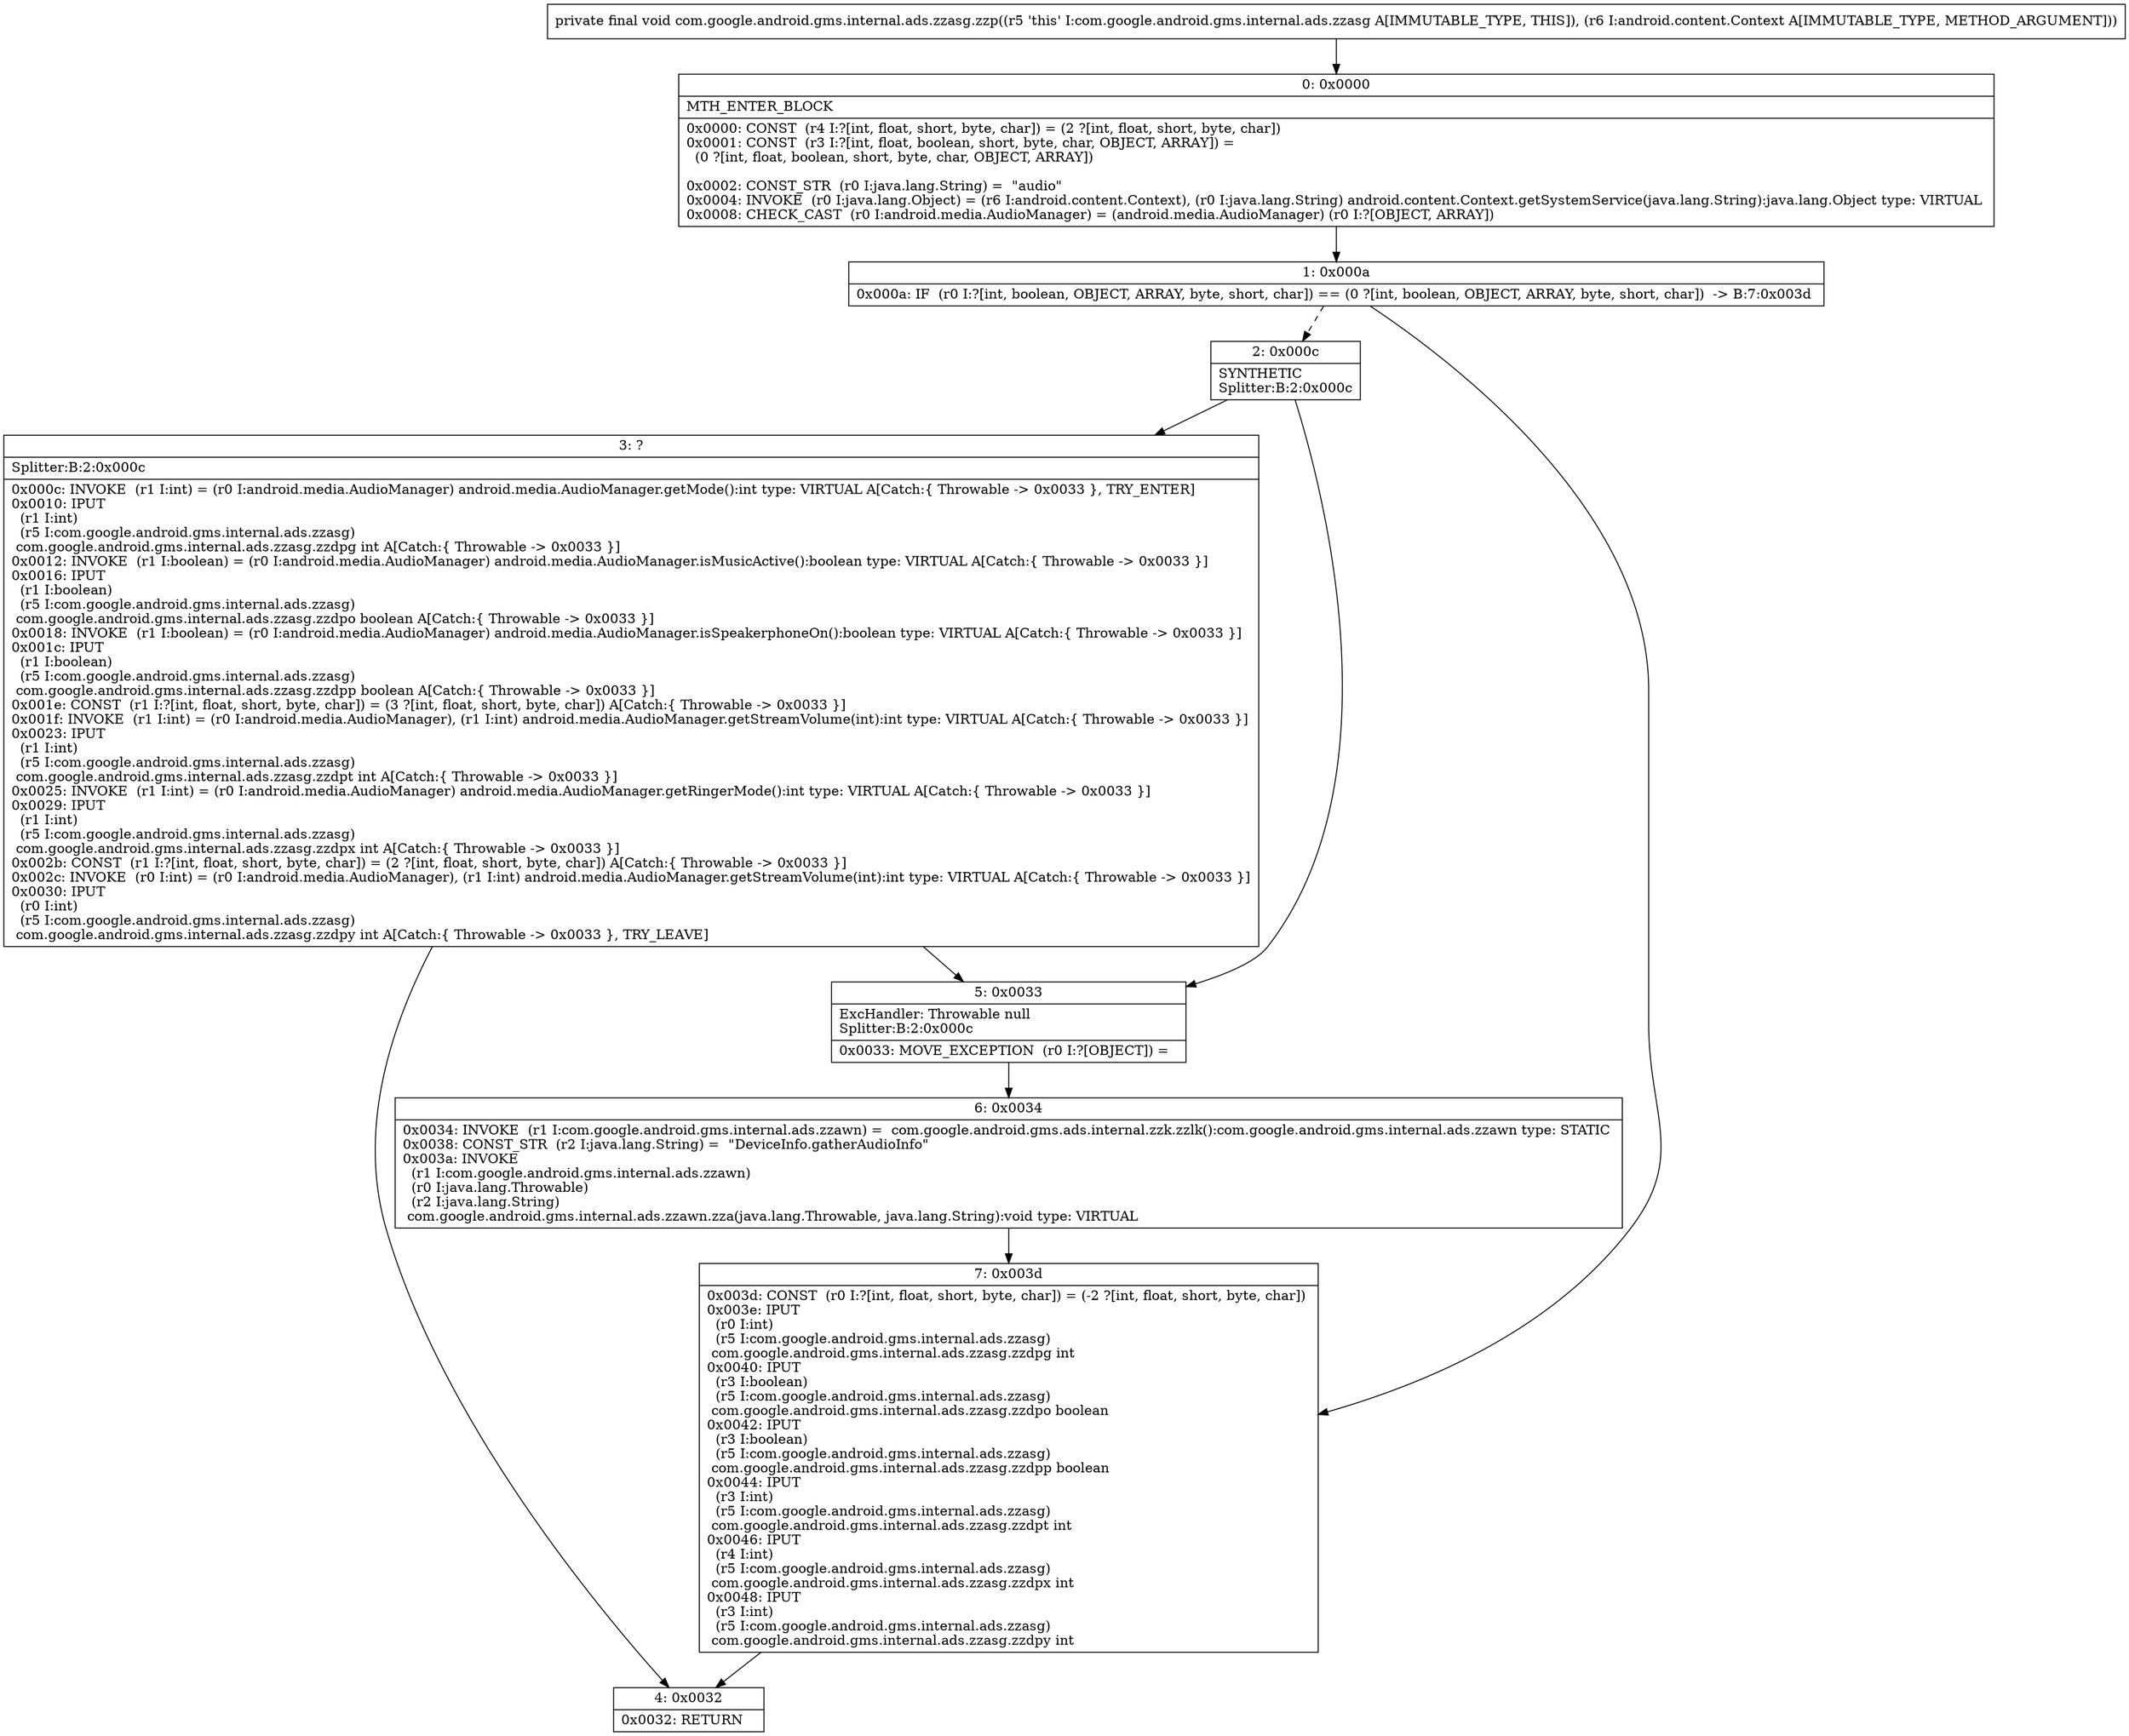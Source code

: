 digraph "CFG forcom.google.android.gms.internal.ads.zzasg.zzp(Landroid\/content\/Context;)V" {
Node_0 [shape=record,label="{0\:\ 0x0000|MTH_ENTER_BLOCK\l|0x0000: CONST  (r4 I:?[int, float, short, byte, char]) = (2 ?[int, float, short, byte, char]) \l0x0001: CONST  (r3 I:?[int, float, boolean, short, byte, char, OBJECT, ARRAY]) = \l  (0 ?[int, float, boolean, short, byte, char, OBJECT, ARRAY])\l \l0x0002: CONST_STR  (r0 I:java.lang.String) =  \"audio\" \l0x0004: INVOKE  (r0 I:java.lang.Object) = (r6 I:android.content.Context), (r0 I:java.lang.String) android.content.Context.getSystemService(java.lang.String):java.lang.Object type: VIRTUAL \l0x0008: CHECK_CAST  (r0 I:android.media.AudioManager) = (android.media.AudioManager) (r0 I:?[OBJECT, ARRAY]) \l}"];
Node_1 [shape=record,label="{1\:\ 0x000a|0x000a: IF  (r0 I:?[int, boolean, OBJECT, ARRAY, byte, short, char]) == (0 ?[int, boolean, OBJECT, ARRAY, byte, short, char])  \-\> B:7:0x003d \l}"];
Node_2 [shape=record,label="{2\:\ 0x000c|SYNTHETIC\lSplitter:B:2:0x000c\l}"];
Node_3 [shape=record,label="{3\:\ ?|Splitter:B:2:0x000c\l|0x000c: INVOKE  (r1 I:int) = (r0 I:android.media.AudioManager) android.media.AudioManager.getMode():int type: VIRTUAL A[Catch:\{ Throwable \-\> 0x0033 \}, TRY_ENTER]\l0x0010: IPUT  \l  (r1 I:int)\l  (r5 I:com.google.android.gms.internal.ads.zzasg)\l com.google.android.gms.internal.ads.zzasg.zzdpg int A[Catch:\{ Throwable \-\> 0x0033 \}]\l0x0012: INVOKE  (r1 I:boolean) = (r0 I:android.media.AudioManager) android.media.AudioManager.isMusicActive():boolean type: VIRTUAL A[Catch:\{ Throwable \-\> 0x0033 \}]\l0x0016: IPUT  \l  (r1 I:boolean)\l  (r5 I:com.google.android.gms.internal.ads.zzasg)\l com.google.android.gms.internal.ads.zzasg.zzdpo boolean A[Catch:\{ Throwable \-\> 0x0033 \}]\l0x0018: INVOKE  (r1 I:boolean) = (r0 I:android.media.AudioManager) android.media.AudioManager.isSpeakerphoneOn():boolean type: VIRTUAL A[Catch:\{ Throwable \-\> 0x0033 \}]\l0x001c: IPUT  \l  (r1 I:boolean)\l  (r5 I:com.google.android.gms.internal.ads.zzasg)\l com.google.android.gms.internal.ads.zzasg.zzdpp boolean A[Catch:\{ Throwable \-\> 0x0033 \}]\l0x001e: CONST  (r1 I:?[int, float, short, byte, char]) = (3 ?[int, float, short, byte, char]) A[Catch:\{ Throwable \-\> 0x0033 \}]\l0x001f: INVOKE  (r1 I:int) = (r0 I:android.media.AudioManager), (r1 I:int) android.media.AudioManager.getStreamVolume(int):int type: VIRTUAL A[Catch:\{ Throwable \-\> 0x0033 \}]\l0x0023: IPUT  \l  (r1 I:int)\l  (r5 I:com.google.android.gms.internal.ads.zzasg)\l com.google.android.gms.internal.ads.zzasg.zzdpt int A[Catch:\{ Throwable \-\> 0x0033 \}]\l0x0025: INVOKE  (r1 I:int) = (r0 I:android.media.AudioManager) android.media.AudioManager.getRingerMode():int type: VIRTUAL A[Catch:\{ Throwable \-\> 0x0033 \}]\l0x0029: IPUT  \l  (r1 I:int)\l  (r5 I:com.google.android.gms.internal.ads.zzasg)\l com.google.android.gms.internal.ads.zzasg.zzdpx int A[Catch:\{ Throwable \-\> 0x0033 \}]\l0x002b: CONST  (r1 I:?[int, float, short, byte, char]) = (2 ?[int, float, short, byte, char]) A[Catch:\{ Throwable \-\> 0x0033 \}]\l0x002c: INVOKE  (r0 I:int) = (r0 I:android.media.AudioManager), (r1 I:int) android.media.AudioManager.getStreamVolume(int):int type: VIRTUAL A[Catch:\{ Throwable \-\> 0x0033 \}]\l0x0030: IPUT  \l  (r0 I:int)\l  (r5 I:com.google.android.gms.internal.ads.zzasg)\l com.google.android.gms.internal.ads.zzasg.zzdpy int A[Catch:\{ Throwable \-\> 0x0033 \}, TRY_LEAVE]\l}"];
Node_4 [shape=record,label="{4\:\ 0x0032|0x0032: RETURN   \l}"];
Node_5 [shape=record,label="{5\:\ 0x0033|ExcHandler: Throwable null\lSplitter:B:2:0x000c\l|0x0033: MOVE_EXCEPTION  (r0 I:?[OBJECT]) =  \l}"];
Node_6 [shape=record,label="{6\:\ 0x0034|0x0034: INVOKE  (r1 I:com.google.android.gms.internal.ads.zzawn) =  com.google.android.gms.ads.internal.zzk.zzlk():com.google.android.gms.internal.ads.zzawn type: STATIC \l0x0038: CONST_STR  (r2 I:java.lang.String) =  \"DeviceInfo.gatherAudioInfo\" \l0x003a: INVOKE  \l  (r1 I:com.google.android.gms.internal.ads.zzawn)\l  (r0 I:java.lang.Throwable)\l  (r2 I:java.lang.String)\l com.google.android.gms.internal.ads.zzawn.zza(java.lang.Throwable, java.lang.String):void type: VIRTUAL \l}"];
Node_7 [shape=record,label="{7\:\ 0x003d|0x003d: CONST  (r0 I:?[int, float, short, byte, char]) = (\-2 ?[int, float, short, byte, char]) \l0x003e: IPUT  \l  (r0 I:int)\l  (r5 I:com.google.android.gms.internal.ads.zzasg)\l com.google.android.gms.internal.ads.zzasg.zzdpg int \l0x0040: IPUT  \l  (r3 I:boolean)\l  (r5 I:com.google.android.gms.internal.ads.zzasg)\l com.google.android.gms.internal.ads.zzasg.zzdpo boolean \l0x0042: IPUT  \l  (r3 I:boolean)\l  (r5 I:com.google.android.gms.internal.ads.zzasg)\l com.google.android.gms.internal.ads.zzasg.zzdpp boolean \l0x0044: IPUT  \l  (r3 I:int)\l  (r5 I:com.google.android.gms.internal.ads.zzasg)\l com.google.android.gms.internal.ads.zzasg.zzdpt int \l0x0046: IPUT  \l  (r4 I:int)\l  (r5 I:com.google.android.gms.internal.ads.zzasg)\l com.google.android.gms.internal.ads.zzasg.zzdpx int \l0x0048: IPUT  \l  (r3 I:int)\l  (r5 I:com.google.android.gms.internal.ads.zzasg)\l com.google.android.gms.internal.ads.zzasg.zzdpy int \l}"];
MethodNode[shape=record,label="{private final void com.google.android.gms.internal.ads.zzasg.zzp((r5 'this' I:com.google.android.gms.internal.ads.zzasg A[IMMUTABLE_TYPE, THIS]), (r6 I:android.content.Context A[IMMUTABLE_TYPE, METHOD_ARGUMENT])) }"];
MethodNode -> Node_0;
Node_0 -> Node_1;
Node_1 -> Node_2[style=dashed];
Node_1 -> Node_7;
Node_2 -> Node_3;
Node_2 -> Node_5;
Node_3 -> Node_4;
Node_3 -> Node_5;
Node_5 -> Node_6;
Node_6 -> Node_7;
Node_7 -> Node_4;
}

